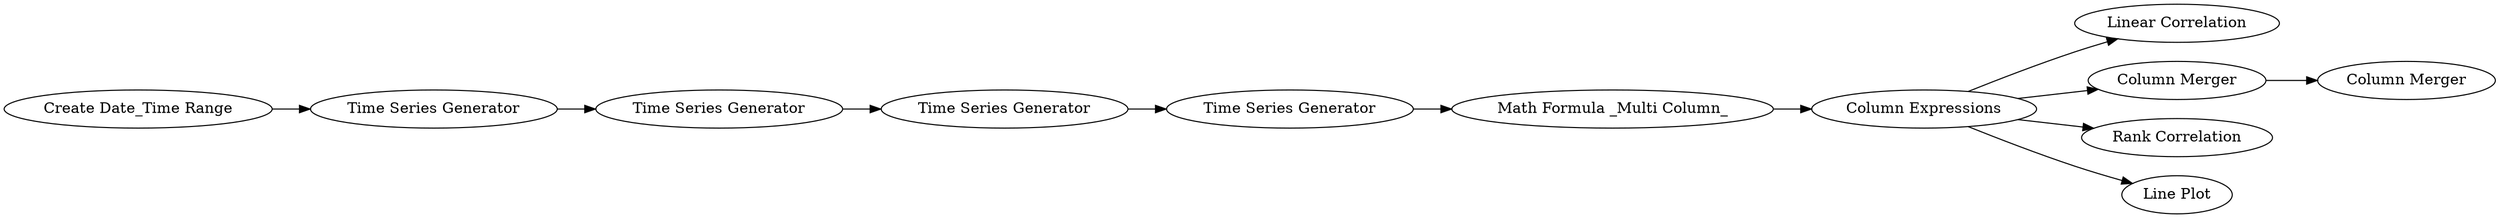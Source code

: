 digraph {
	13 -> 10
	12 -> 13
	7 -> 14
	7 -> 16
	10 -> 7
	8 -> 9
	3 -> 8
	7 -> 11
	9 -> 12
	7 -> 6
	16 -> 17
	16 [label="Column Merger"]
	13 [label="Time Series Generator"]
	7 [label="Column Expressions"]
	9 [label="Time Series Generator"]
	11 [label="Rank Correlation"]
	10 [label="Math Formula _Multi Column_"]
	6 [label="Line Plot"]
	8 [label="Time Series Generator"]
	14 [label="Linear Correlation"]
	17 [label="Column Merger"]
	3 [label="Create Date_Time Range"]
	12 [label="Time Series Generator"]
	rankdir=LR
}
